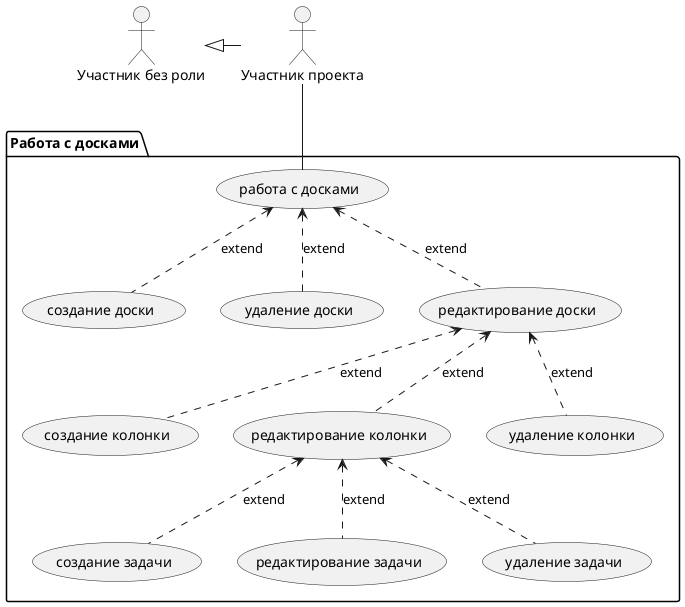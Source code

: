 ﻿@startuml
'https://plantuml.com/use-case-diagram

'left to right direction

'''''''''''''''''''''''''''''''''''''''''''''''''''''''''''''''''''' УЧАСТНИК ПРОЕКТОВ

:Участник проекта: as projectsMember
projectsMember -left-|> :Участник без роли:

package "Работа с досками" {
    (работа с досками) as workOnBoards
    projectsMember -- workOnBoards
    
    workOnBoards <.. (создание доски) : extend
    workOnBoards <.. (удаление доски) : extend
    
    (редактирование доски) as boardEdit
    workOnBoards <.. boardEdit : extend
    
    boardEdit <.. (создание колонки) : extend
    boardEdit <.. (редактирование колонки) : extend
    boardEdit <.. (удаление колонки) : extend
    
    (редактирование колонки) <.. (создание задачи) : extend
    (редактирование колонки) <.. (редактирование задачи) : extend
    (редактирование колонки) <.. (удаление задачи) : extend
}

@enduml